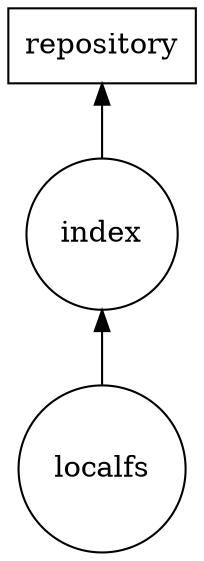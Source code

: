 digraph "relationship" {
  rankdir=BT;
#  node [shape = doublecircle]; origin
  node [shape = polygon, size = 5]; repository
  node [shape = circle];
  localfs -> index
  index -> repository
#  repository-> origin
}

